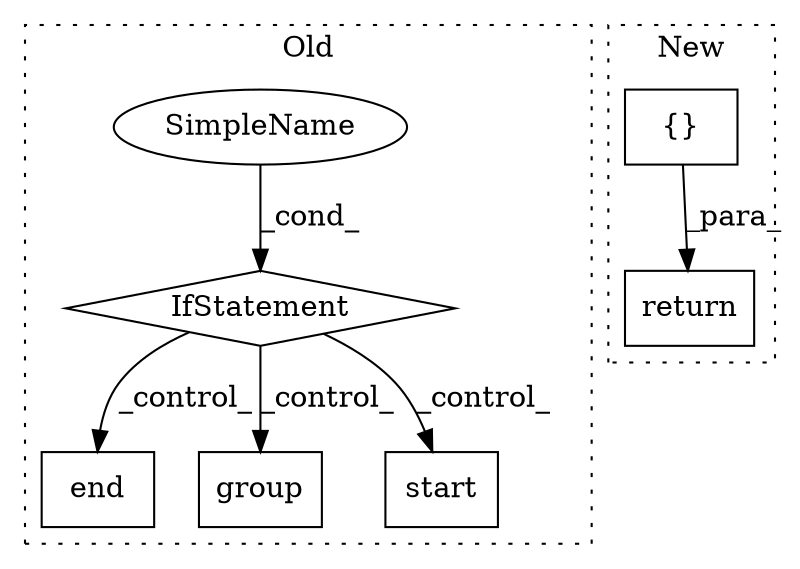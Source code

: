 digraph G {
subgraph cluster0 {
1 [label="end" a="32" s="419" l="5" shape="box"];
3 [label="IfStatement" a="25" s="495" l="44" shape="diamond"];
4 [label="group" a="32" s="399" l="7" shape="box"];
5 [label="start" a="32" s="409" l="7" shape="box"];
7 [label="SimpleName" a="42" s="534" l="5" shape="ellipse"];
label = "Old";
style="dotted";
}
subgraph cluster1 {
2 [label="return" a="41" s="425" l="7" shape="box"];
6 [label="{}" a="4" s="458,482" l="1,1" shape="box"];
label = "New";
style="dotted";
}
3 -> 1 [label="_control_"];
3 -> 5 [label="_control_"];
3 -> 4 [label="_control_"];
6 -> 2 [label="_para_"];
7 -> 3 [label="_cond_"];
}